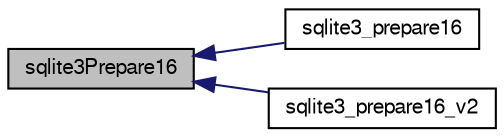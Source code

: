 digraph "sqlite3Prepare16"
{
  edge [fontname="FreeSans",fontsize="10",labelfontname="FreeSans",labelfontsize="10"];
  node [fontname="FreeSans",fontsize="10",shape=record];
  rankdir="LR";
  Node665071 [label="sqlite3Prepare16",height=0.2,width=0.4,color="black", fillcolor="grey75", style="filled", fontcolor="black"];
  Node665071 -> Node665072 [dir="back",color="midnightblue",fontsize="10",style="solid",fontname="FreeSans"];
  Node665072 [label="sqlite3_prepare16",height=0.2,width=0.4,color="black", fillcolor="white", style="filled",URL="$sqlite3_8h.html#ad1651e0e1c121ec4027dbd419eb8daca"];
  Node665071 -> Node665073 [dir="back",color="midnightblue",fontsize="10",style="solid",fontname="FreeSans"];
  Node665073 [label="sqlite3_prepare16_v2",height=0.2,width=0.4,color="black", fillcolor="white", style="filled",URL="$sqlite3_8h.html#ad1768867c1e3f150ebafb122c244a228"];
}
